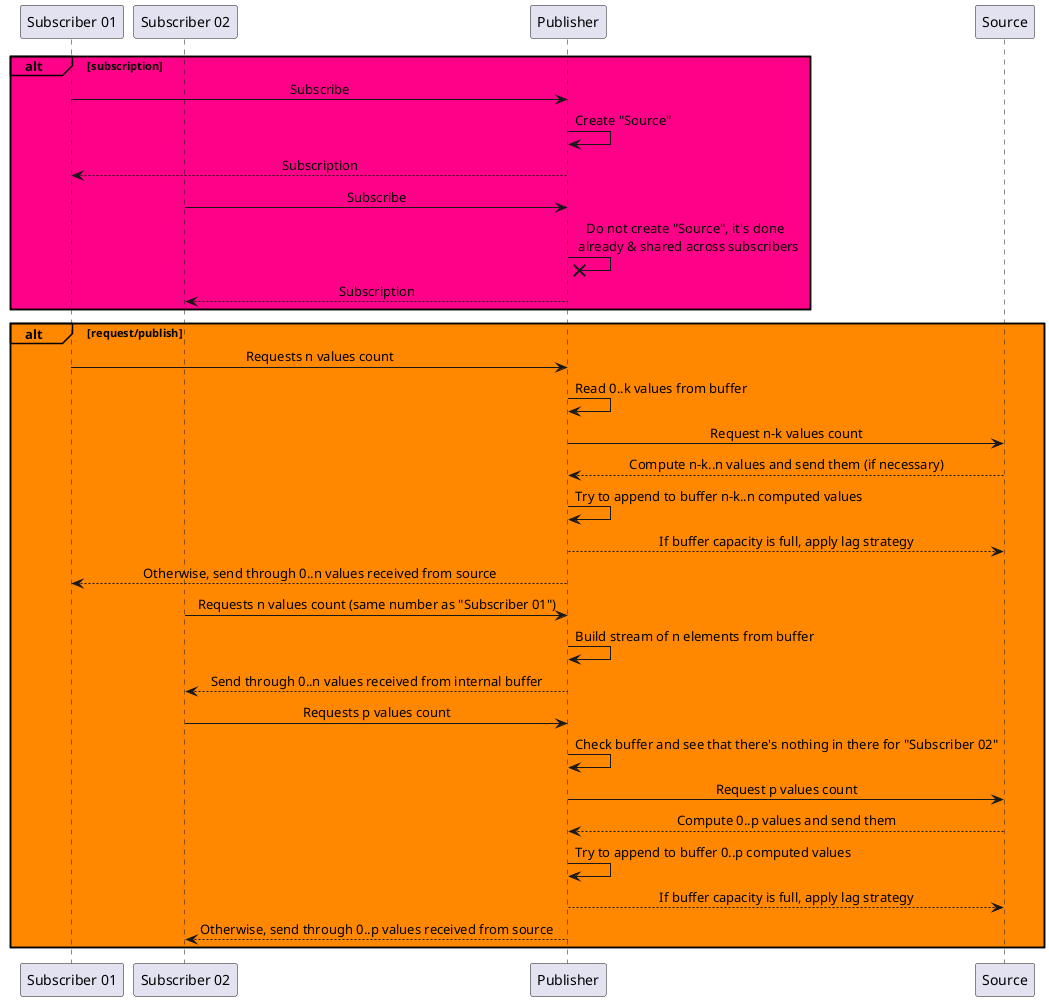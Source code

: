 @startuml
skinparam sequenceMessageAlign center
participant "Subscriber 01"
participant "Subscriber 02"
participant Publisher
participant Source

alt#transparent #F08 subscription
    "Subscriber 01" -> Publisher: Subscribe
    Publisher -> Publisher: Create "Source"
    Publisher --> "Subscriber 01": Subscription

    "Subscriber 02" -> Publisher: Subscribe
    Publisher ->x Publisher: Do not create "Source", it's done \n already & shared across subscribers
    Publisher --> "Subscriber 02": Subscription
end

alt#transparent #F80 request/publish
    "Subscriber 01" -> Publisher: Requests n values count
    Publisher -> Publisher: Read 0..k values from buffer
    Publisher -> Source: Request n-k values count
    Source --> Publisher: Compute n-k..n values and send them (if necessary)
    Publisher -> Publisher: Try to append to buffer n-k..n computed values
    Publisher --> Source: If buffer capacity is full, apply lag strategy
    Publisher --> "Subscriber 01": Otherwise, send through 0..n values received from source

    "Subscriber 02" -> Publisher: Requests n values count (same number as "Subscriber 01")
    Publisher -> Publisher: Build stream of n elements from buffer
    Publisher --> "Subscriber 02": Send through 0..n values received from internal buffer

    "Subscriber 02" -> Publisher: Requests p values count
    Publisher -> Publisher: Check buffer and see that there's nothing in there for "Subscriber 02"
    Publisher -> Source: Request p values count
    Source --> Publisher: Compute 0..p values and send them
    Publisher -> Publisher: Try to append to buffer 0..p computed values
    Publisher --> Source: If buffer capacity is full, apply lag strategy
    Publisher --> "Subscriber 02": Otherwise, send through 0..p values received from source
end
@enduml
